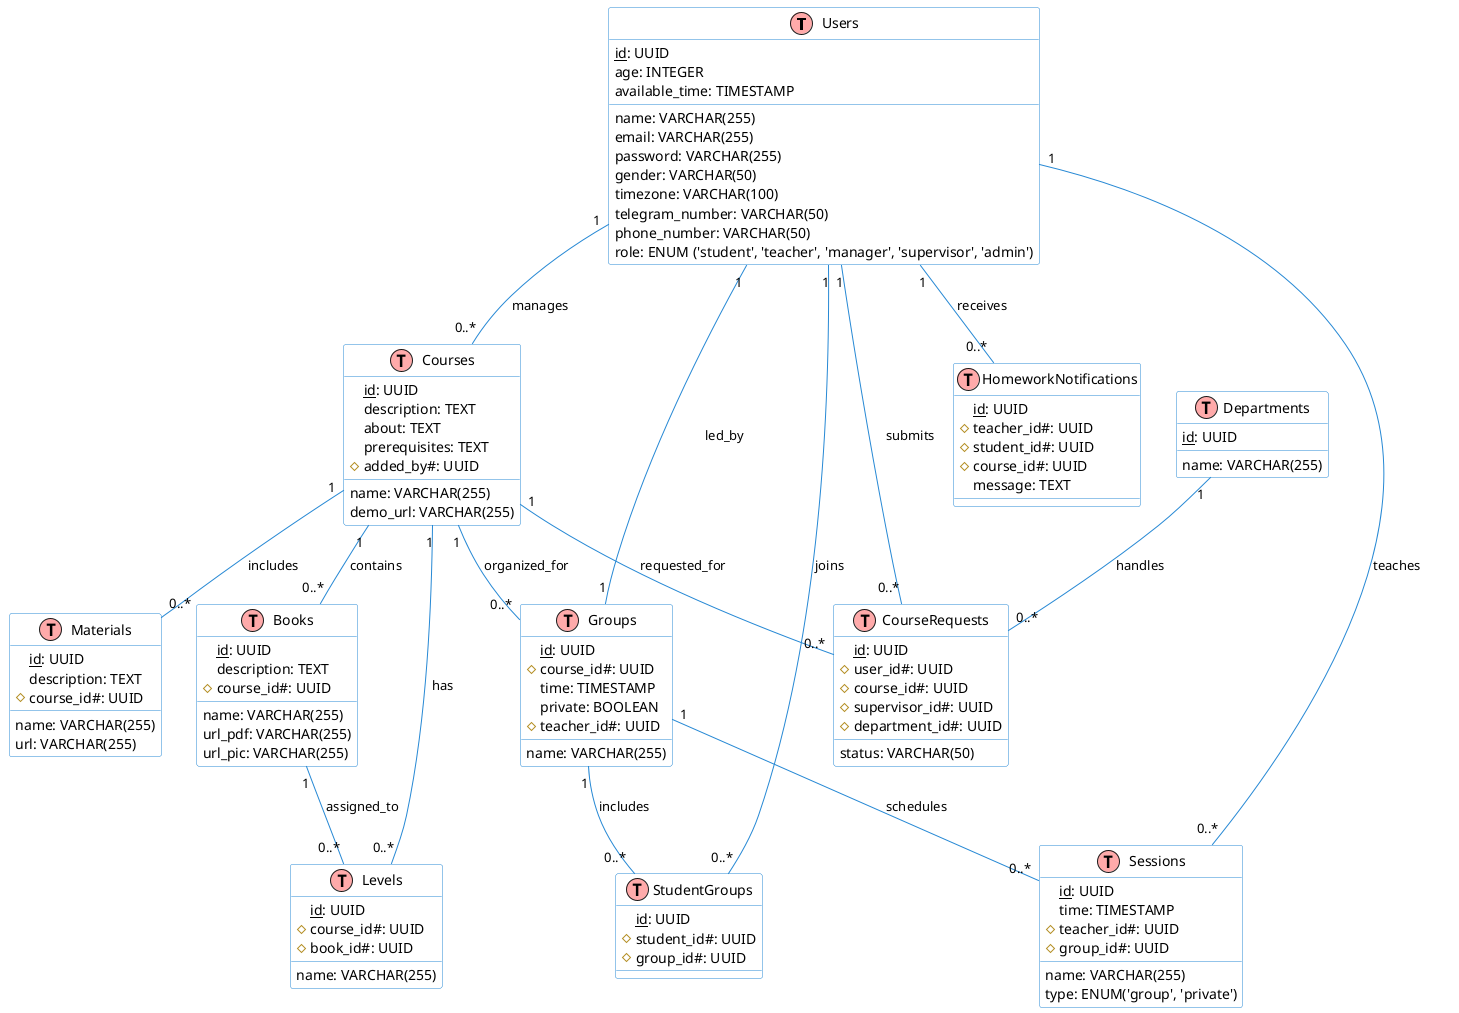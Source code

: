 @startuml LMS Database Diagram

!define table(x) class x << (T,#FFAAAA) >>
!define primary_key(x) <u>x</u>
!define foreign_key(x) #x#

skinparam class {
    BackgroundColor White
    ArrowColor #2688d4
    BorderColor #2688d4
}

' Tables
table(Users) {
    primary_key(id): UUID
    name: VARCHAR(255)
    email: VARCHAR(255)
    password: VARCHAR(255)
    age: INTEGER
    gender: VARCHAR(50)
    timezone: VARCHAR(100)
    telegram_number: VARCHAR(50)
    phone_number: VARCHAR(50)
    available_time: TIMESTAMP
    role: ENUM ('student', 'teacher', 'manager', 'supervisor', 'admin')
}

table(Courses) {
    primary_key(id): UUID
    name: VARCHAR(255)
    description: TEXT
    about: TEXT
    demo_url: VARCHAR(255)
    prerequisites: TEXT
    foreign_key(added_by): UUID
}

table(Books) {
    primary_key(id): UUID
    name: VARCHAR(255)
    description: TEXT
    foreign_key(course_id): UUID
    url_pdf: VARCHAR(255)
    url_pic: VARCHAR(255)
}

table(Levels) {
    primary_key(id): UUID
    name: VARCHAR(255)
    foreign_key(course_id): UUID
    foreign_key(book_id): UUID
}

table(Materials) {
    primary_key(id): UUID
    name: VARCHAR(255)
    description: TEXT
    foreign_key(course_id): UUID
    url: VARCHAR(255)
}

table(Groups) {
    primary_key(id): UUID
    name: VARCHAR(255)
    foreign_key(course_id): UUID
    time: TIMESTAMP
    private: BOOLEAN
    foreign_key(teacher_id): UUID
}

table(StudentGroups) {
    primary_key(id): UUID
    foreign_key(student_id): UUID
    foreign_key(group_id): UUID
}

table(CourseRequests) {
    primary_key(id): UUID
    foreign_key(user_id): UUID
    foreign_key(course_id): UUID
    status: VARCHAR(50)
    foreign_key(supervisor_id): UUID
    foreign_key(department_id): UUID
}

table(Sessions) {
    primary_key(id): UUID
    name: VARCHAR(255)
    time: TIMESTAMP
    type: ENUM('group', 'private')
    foreign_key(teacher_id): UUID
    foreign_key(group_id): UUID
}

table(HomeworkNotifications) {
    primary_key(id): UUID
    foreign_key(teacher_id): UUID
    foreign_key(student_id): UUID
    foreign_key(course_id): UUID
    message: TEXT
}

table(Departments) {
    primary_key(id): UUID
    name: VARCHAR(255)
}

' Relationships
Users "1" -- "0..*" CourseRequests : submits
Users "1" -- "0..*" StudentGroups : joins
Users "1" -- "0..*" Sessions : teaches
Users "1" -- "0..*" HomeworkNotifications : receives
Users "1" -- "0..*" Courses : manages

Courses "1" -- "0..*" Books : contains
Courses "1" -- "0..*" Levels : has
Courses "1" -- "0..*" Materials : includes
Courses "1" -- "0..*" CourseRequests : requested_for
Courses "1" -- "0..*" Groups : organized_for

Groups "1" -- "0..*" StudentGroups : includes
Groups "1" -- "0..*" Sessions : schedules
Groups "1" -- "1" Users : led_by

Books "1" -- "0..*" Levels : assigned_to

Departments "1" -- "0..*" CourseRequests : handles

@enduml
